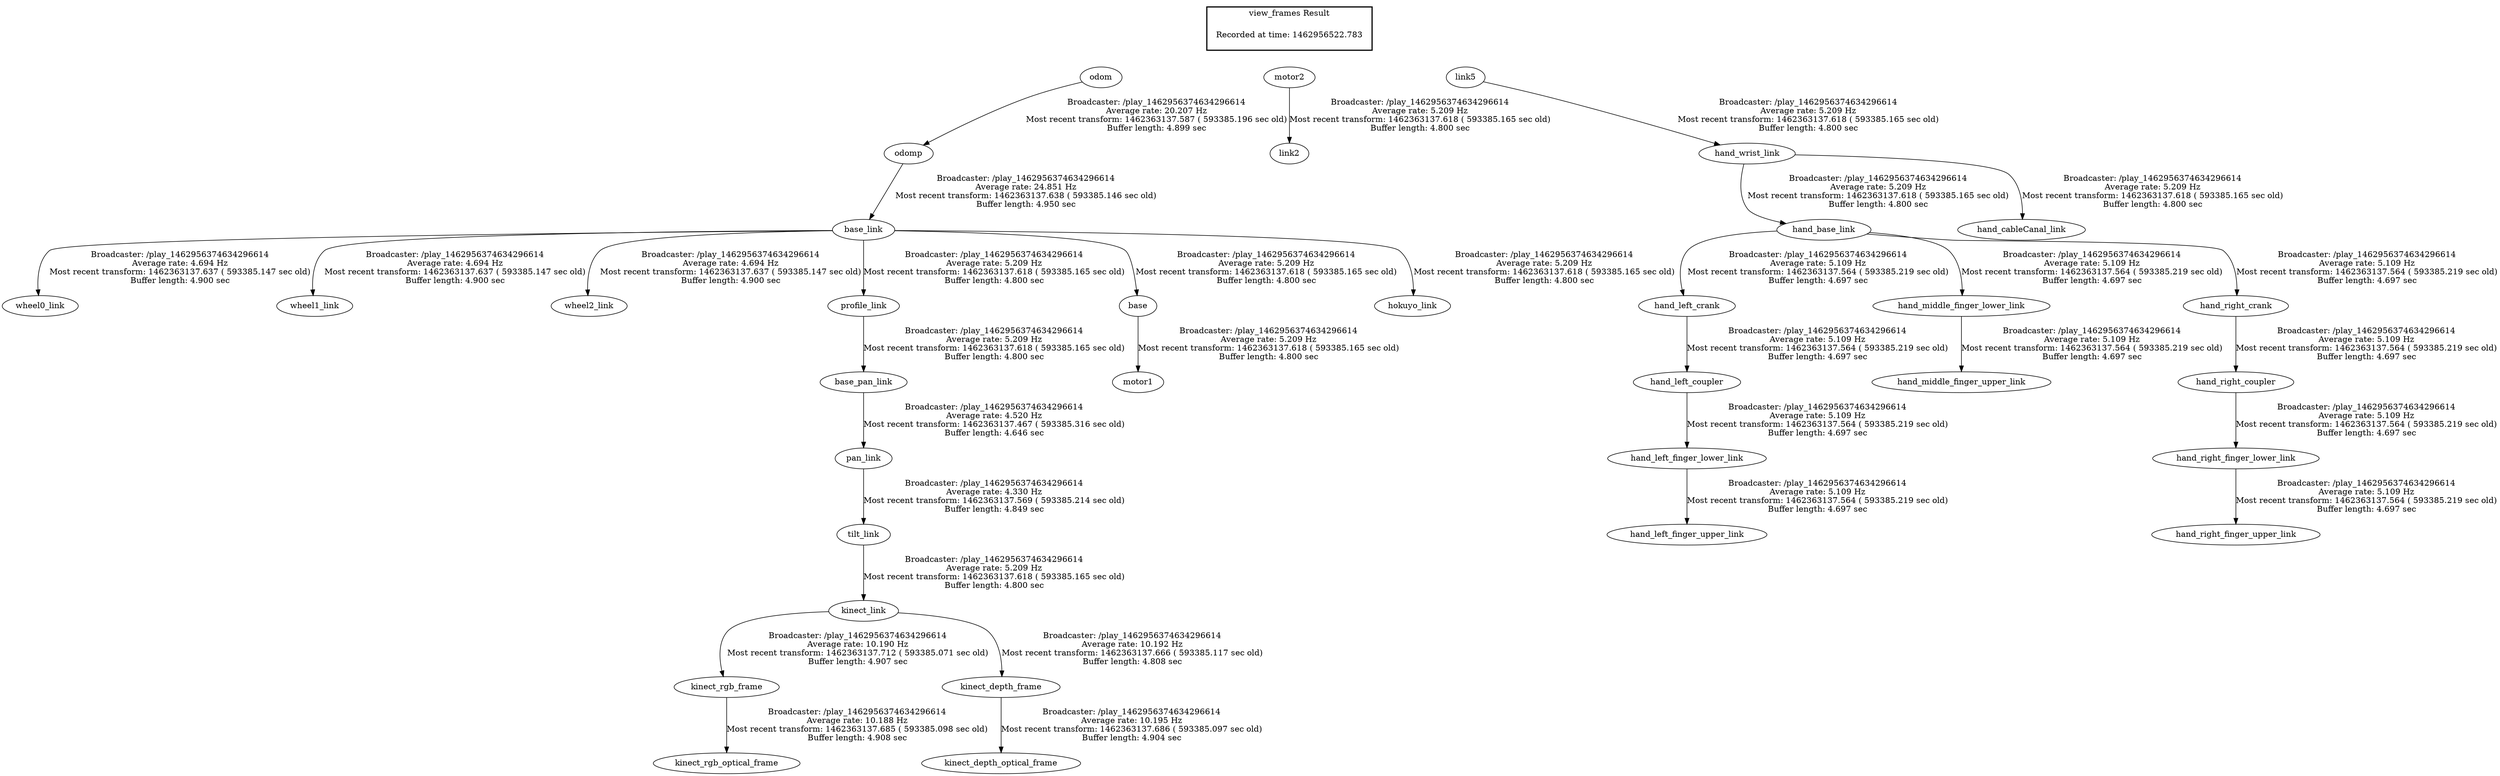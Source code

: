digraph G {
"kinect_rgb_frame" -> "kinect_rgb_optical_frame"[label="Broadcaster: /play_1462956374634296614\nAverage rate: 10.188 Hz\nMost recent transform: 1462363137.685 ( 593385.098 sec old)\nBuffer length: 4.908 sec\n"];
"kinect_link" -> "kinect_rgb_frame"[label="Broadcaster: /play_1462956374634296614\nAverage rate: 10.190 Hz\nMost recent transform: 1462363137.712 ( 593385.071 sec old)\nBuffer length: 4.907 sec\n"];
"kinect_depth_frame" -> "kinect_depth_optical_frame"[label="Broadcaster: /play_1462956374634296614\nAverage rate: 10.195 Hz\nMost recent transform: 1462363137.686 ( 593385.097 sec old)\nBuffer length: 4.904 sec\n"];
"kinect_link" -> "kinect_depth_frame"[label="Broadcaster: /play_1462956374634296614\nAverage rate: 10.192 Hz\nMost recent transform: 1462363137.666 ( 593385.117 sec old)\nBuffer length: 4.808 sec\n"];
"odom" -> "odomp"[label="Broadcaster: /play_1462956374634296614\nAverage rate: 20.207 Hz\nMost recent transform: 1462363137.587 ( 593385.196 sec old)\nBuffer length: 4.899 sec\n"];
"odomp" -> "base_link"[label="Broadcaster: /play_1462956374634296614\nAverage rate: 24.851 Hz\nMost recent transform: 1462363137.638 ( 593385.146 sec old)\nBuffer length: 4.950 sec\n"];
"tilt_link" -> "kinect_link"[label="Broadcaster: /play_1462956374634296614\nAverage rate: 5.209 Hz\nMost recent transform: 1462363137.618 ( 593385.165 sec old)\nBuffer length: 4.800 sec\n"];
"pan_link" -> "tilt_link"[label="Broadcaster: /play_1462956374634296614\nAverage rate: 4.330 Hz\nMost recent transform: 1462363137.569 ( 593385.214 sec old)\nBuffer length: 4.849 sec\n"];
"base_pan_link" -> "pan_link"[label="Broadcaster: /play_1462956374634296614\nAverage rate: 4.520 Hz\nMost recent transform: 1462363137.467 ( 593385.316 sec old)\nBuffer length: 4.646 sec\n"];
"base_link" -> "wheel0_link"[label="Broadcaster: /play_1462956374634296614\nAverage rate: 4.694 Hz\nMost recent transform: 1462363137.637 ( 593385.147 sec old)\nBuffer length: 4.900 sec\n"];
"base_link" -> "wheel1_link"[label="Broadcaster: /play_1462956374634296614\nAverage rate: 4.694 Hz\nMost recent transform: 1462363137.637 ( 593385.147 sec old)\nBuffer length: 4.900 sec\n"];
"base_link" -> "wheel2_link"[label="Broadcaster: /play_1462956374634296614\nAverage rate: 4.694 Hz\nMost recent transform: 1462363137.637 ( 593385.147 sec old)\nBuffer length: 4.900 sec\n"];
"profile_link" -> "base_pan_link"[label="Broadcaster: /play_1462956374634296614\nAverage rate: 5.209 Hz\nMost recent transform: 1462363137.618 ( 593385.165 sec old)\nBuffer length: 4.800 sec\n"];
"base_link" -> "profile_link"[label="Broadcaster: /play_1462956374634296614\nAverage rate: 5.209 Hz\nMost recent transform: 1462363137.618 ( 593385.165 sec old)\nBuffer length: 4.800 sec\n"];
"base_link" -> "base"[label="Broadcaster: /play_1462956374634296614\nAverage rate: 5.209 Hz\nMost recent transform: 1462363137.618 ( 593385.165 sec old)\nBuffer length: 4.800 sec\n"];
"base" -> "motor1"[label="Broadcaster: /play_1462956374634296614\nAverage rate: 5.209 Hz\nMost recent transform: 1462363137.618 ( 593385.165 sec old)\nBuffer length: 4.800 sec\n"];
"motor2" -> "link2"[label="Broadcaster: /play_1462956374634296614\nAverage rate: 5.209 Hz\nMost recent transform: 1462363137.618 ( 593385.165 sec old)\nBuffer length: 4.800 sec\n"];
"hand_wrist_link" -> "hand_base_link"[label="Broadcaster: /play_1462956374634296614\nAverage rate: 5.209 Hz\nMost recent transform: 1462363137.618 ( 593385.165 sec old)\nBuffer length: 4.800 sec\n"];
"link5" -> "hand_wrist_link"[label="Broadcaster: /play_1462956374634296614\nAverage rate: 5.209 Hz\nMost recent transform: 1462363137.618 ( 593385.165 sec old)\nBuffer length: 4.800 sec\n"];
"hand_wrist_link" -> "hand_cableCanal_link"[label="Broadcaster: /play_1462956374634296614\nAverage rate: 5.209 Hz\nMost recent transform: 1462363137.618 ( 593385.165 sec old)\nBuffer length: 4.800 sec\n"];
"base_link" -> "hokuyo_link"[label="Broadcaster: /play_1462956374634296614\nAverage rate: 5.209 Hz\nMost recent transform: 1462363137.618 ( 593385.165 sec old)\nBuffer length: 4.800 sec\n"];
"hand_left_crank" -> "hand_left_coupler"[label="Broadcaster: /play_1462956374634296614\nAverage rate: 5.109 Hz\nMost recent transform: 1462363137.564 ( 593385.219 sec old)\nBuffer length: 4.697 sec\n"];
"hand_base_link" -> "hand_left_crank"[label="Broadcaster: /play_1462956374634296614\nAverage rate: 5.109 Hz\nMost recent transform: 1462363137.564 ( 593385.219 sec old)\nBuffer length: 4.697 sec\n"];
"hand_left_coupler" -> "hand_left_finger_lower_link"[label="Broadcaster: /play_1462956374634296614\nAverage rate: 5.109 Hz\nMost recent transform: 1462363137.564 ( 593385.219 sec old)\nBuffer length: 4.697 sec\n"];
"hand_left_finger_lower_link" -> "hand_left_finger_upper_link"[label="Broadcaster: /play_1462956374634296614\nAverage rate: 5.109 Hz\nMost recent transform: 1462363137.564 ( 593385.219 sec old)\nBuffer length: 4.697 sec\n"];
"hand_base_link" -> "hand_middle_finger_lower_link"[label="Broadcaster: /play_1462956374634296614\nAverage rate: 5.109 Hz\nMost recent transform: 1462363137.564 ( 593385.219 sec old)\nBuffer length: 4.697 sec\n"];
"hand_middle_finger_lower_link" -> "hand_middle_finger_upper_link"[label="Broadcaster: /play_1462956374634296614\nAverage rate: 5.109 Hz\nMost recent transform: 1462363137.564 ( 593385.219 sec old)\nBuffer length: 4.697 sec\n"];
"hand_right_crank" -> "hand_right_coupler"[label="Broadcaster: /play_1462956374634296614\nAverage rate: 5.109 Hz\nMost recent transform: 1462363137.564 ( 593385.219 sec old)\nBuffer length: 4.697 sec\n"];
"hand_base_link" -> "hand_right_crank"[label="Broadcaster: /play_1462956374634296614\nAverage rate: 5.109 Hz\nMost recent transform: 1462363137.564 ( 593385.219 sec old)\nBuffer length: 4.697 sec\n"];
"hand_right_coupler" -> "hand_right_finger_lower_link"[label="Broadcaster: /play_1462956374634296614\nAverage rate: 5.109 Hz\nMost recent transform: 1462363137.564 ( 593385.219 sec old)\nBuffer length: 4.697 sec\n"];
"hand_right_finger_lower_link" -> "hand_right_finger_upper_link"[label="Broadcaster: /play_1462956374634296614\nAverage rate: 5.109 Hz\nMost recent transform: 1462363137.564 ( 593385.219 sec old)\nBuffer length: 4.697 sec\n"];
edge [style=invis];
 subgraph cluster_legend { style=bold; color=black; label ="view_frames Result";
"Recorded at time: 1462956522.783"[ shape=plaintext ] ;
 }->"odom";
edge [style=invis];
 subgraph cluster_legend { style=bold; color=black; label ="view_frames Result";
"Recorded at time: 1462956522.783"[ shape=plaintext ] ;
 }->"motor2";
edge [style=invis];
 subgraph cluster_legend { style=bold; color=black; label ="view_frames Result";
"Recorded at time: 1462956522.783"[ shape=plaintext ] ;
 }->"link5";
}